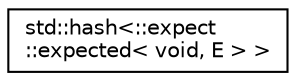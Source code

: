 digraph "Graphical Class Hierarchy"
{
  edge [fontname="Helvetica",fontsize="10",labelfontname="Helvetica",labelfontsize="10"];
  node [fontname="Helvetica",fontsize="10",shape=record];
  rankdir="LR";
  Node0 [label="std::hash\<::expect\l::expected\< void, E \> \>",height=0.2,width=0.4,color="black", fillcolor="white", style="filled",URL="$da/d14/structstd_1_1hash_3_1_1expect_1_1expected_3_01void_00_01_e_01_4_01_4.html"];
}
